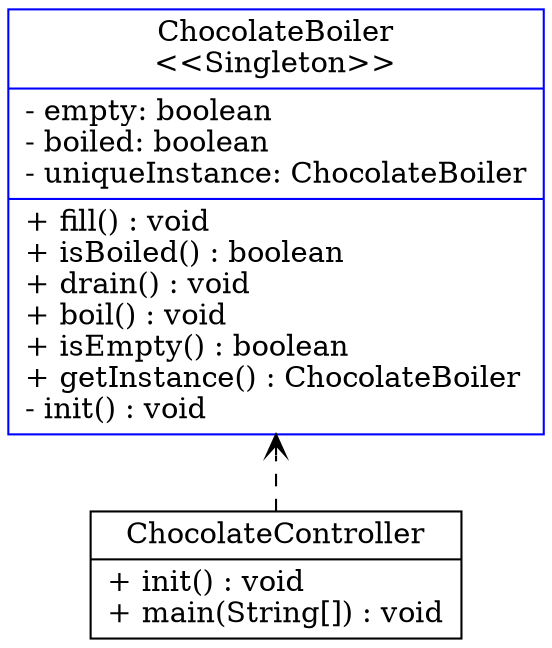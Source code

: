digraph model{
rankdir = BT;
ChocolateBoiler [
shape="record",color=blue
label = "{ChocolateBoiler\n\<\<Singleton\>\>|- empty: boolean\l- boiled: boolean\l- uniqueInstance: ChocolateBoiler\l|+ fill() : void\l+ isBoiled() : boolean\l+ drain() : void\l+ boil() : void\l+ isEmpty() : boolean\l+ getInstance() : ChocolateBoiler\l- init() : void\l}"
];

ChocolateController [
shape="record",
label = "{ChocolateController| + init() : void\l+ main(String[]) : void\l}"
];

//writing relations between classes now
ChocolateController -> ChocolateBoiler [arrowhead = "vee", style = "dashed"];
}